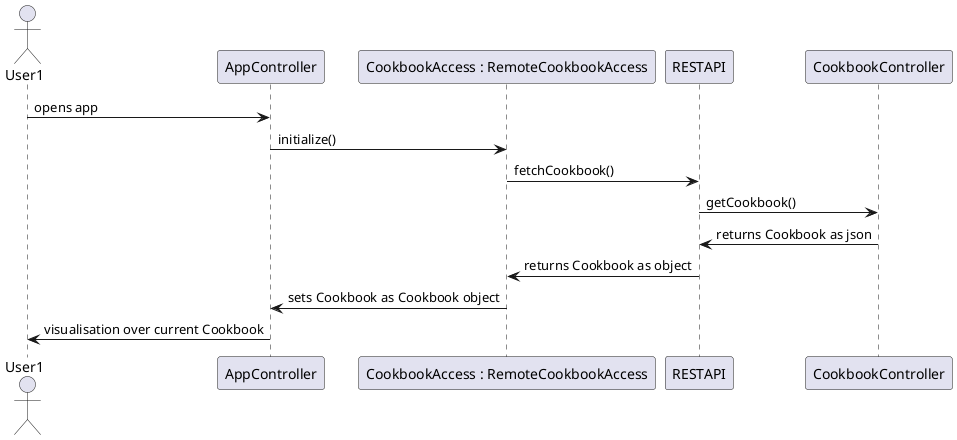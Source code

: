 @startuml sequenceDiagram
    actor User1
    User1 -> AppController: opens app
    AppController -> "CookbookAccess : RemoteCookbookAccess": initialize()
    "CookbookAccess : RemoteCookbookAccess" -> RESTAPI: fetchCookbook()
    RESTAPI -> CookbookController : getCookbook()
    CookbookController -> RESTAPI: returns Cookbook as json
    RESTAPI -> "CookbookAccess : RemoteCookbookAccess": returns Cookbook as object
    "CookbookAccess : RemoteCookbookAccess" -> AppController: sets Cookbook as Cookbook object
    AppController -> User1: visualisation over current Cookbook

@enduml